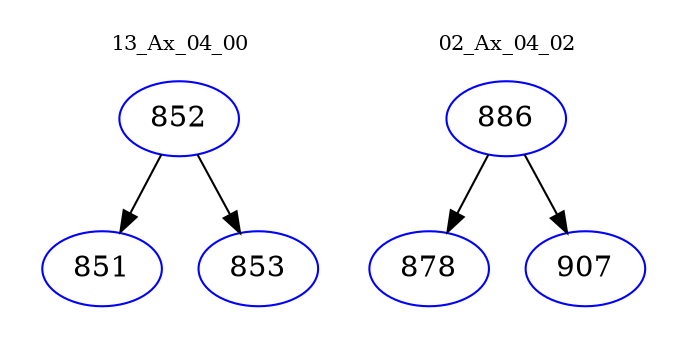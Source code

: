 digraph{
subgraph cluster_0 {
color = white
label = "13_Ax_04_00";
fontsize=10;
T0_852 [label="852", color="blue"]
T0_852 -> T0_851 [color="black"]
T0_851 [label="851", color="blue"]
T0_852 -> T0_853 [color="black"]
T0_853 [label="853", color="blue"]
}
subgraph cluster_1 {
color = white
label = "02_Ax_04_02";
fontsize=10;
T1_886 [label="886", color="blue"]
T1_886 -> T1_878 [color="black"]
T1_878 [label="878", color="blue"]
T1_886 -> T1_907 [color="black"]
T1_907 [label="907", color="blue"]
}
}
